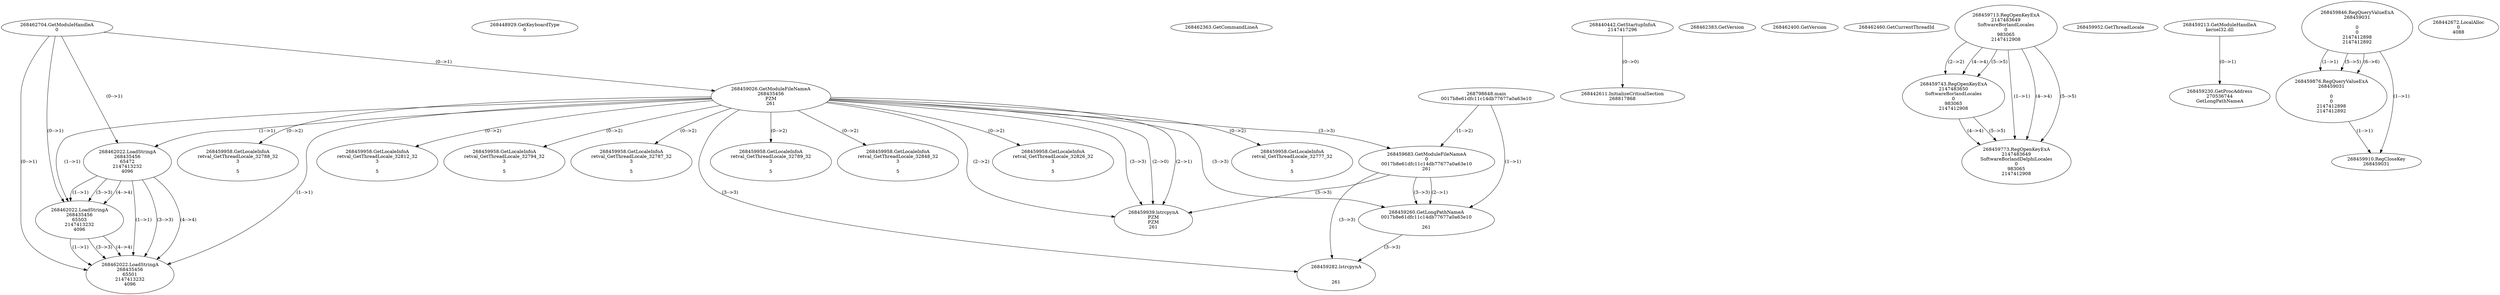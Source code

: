 // Global SCDG with merge call
digraph {
	0 [label="268798648.main
0017b8e61dfc11c14db77677a0a63e10"]
	1 [label="268462704.GetModuleHandleA
0"]
	2 [label="268448929.GetKeyboardType
0"]
	3 [label="268462363.GetCommandLineA
"]
	4 [label="268440442.GetStartupInfoA
2147417296"]
	5 [label="268462383.GetVersion
"]
	6 [label="268462400.GetVersion
"]
	7 [label="268462460.GetCurrentThreadId
"]
	8 [label="268459026.GetModuleFileNameA
268435456
PZM
261"]
	1 -> 8 [label="(0-->1)"]
	9 [label="268459683.GetModuleFileNameA
0
0017b8e61dfc11c14db77677a0a63e10
261"]
	0 -> 9 [label="(1-->2)"]
	8 -> 9 [label="(3-->3)"]
	10 [label="268459713.RegOpenKeyExA
2147483649
Software\Borland\Locales
0
983065
2147412908"]
	11 [label="268459743.RegOpenKeyExA
2147483650
Software\Borland\Locales
0
983065
2147412908"]
	10 -> 11 [label="(2-->2)"]
	10 -> 11 [label="(4-->4)"]
	10 -> 11 [label="(5-->5)"]
	12 [label="268459773.RegOpenKeyExA
2147483649
Software\Borland\Delphi\Locales
0
983065
2147412908"]
	10 -> 12 [label="(1-->1)"]
	10 -> 12 [label="(4-->4)"]
	11 -> 12 [label="(4-->4)"]
	10 -> 12 [label="(5-->5)"]
	11 -> 12 [label="(5-->5)"]
	13 [label="268459939.lstrcpynA
PZM
PZM
261"]
	8 -> 13 [label="(2-->1)"]
	8 -> 13 [label="(2-->2)"]
	8 -> 13 [label="(3-->3)"]
	9 -> 13 [label="(3-->3)"]
	8 -> 13 [label="(2-->0)"]
	14 [label="268459952.GetThreadLocale
"]
	15 [label="268459958.GetLocaleInfoA
retval_GetThreadLocale_32777_32
3

5"]
	8 -> 15 [label="(0-->2)"]
	16 [label="268462022.LoadStringA
268435456
65472
2147413232
4096"]
	1 -> 16 [label="(0-->1)"]
	8 -> 16 [label="(1-->1)"]
	17 [label="268462022.LoadStringA
268435456
65503
2147413232
4096"]
	1 -> 17 [label="(0-->1)"]
	8 -> 17 [label="(1-->1)"]
	16 -> 17 [label="(1-->1)"]
	16 -> 17 [label="(3-->3)"]
	16 -> 17 [label="(4-->4)"]
	18 [label="268459213.GetModuleHandleA
kernel32.dll"]
	19 [label="268459230.GetProcAddress
270536744
GetLongPathNameA"]
	18 -> 19 [label="(0-->1)"]
	20 [label="268459260.GetLongPathNameA
0017b8e61dfc11c14db77677a0a63e10

261"]
	0 -> 20 [label="(1-->1)"]
	9 -> 20 [label="(2-->1)"]
	8 -> 20 [label="(3-->3)"]
	9 -> 20 [label="(3-->3)"]
	21 [label="268459282.lstrcpynA


261"]
	8 -> 21 [label="(3-->3)"]
	9 -> 21 [label="(3-->3)"]
	20 -> 21 [label="(3-->3)"]
	22 [label="268459846.RegQueryValueExA
268459031

0
0
2147412898
2147412892"]
	23 [label="268459876.RegQueryValueExA
268459031

0
0
2147412898
2147412892"]
	22 -> 23 [label="(1-->1)"]
	22 -> 23 [label="(5-->5)"]
	22 -> 23 [label="(6-->6)"]
	24 [label="268459910.RegCloseKey
268459031"]
	22 -> 24 [label="(1-->1)"]
	23 -> 24 [label="(1-->1)"]
	25 [label="268459958.GetLocaleInfoA
retval_GetThreadLocale_32788_32
3

5"]
	8 -> 25 [label="(0-->2)"]
	26 [label="268462022.LoadStringA
268435456
65501
2147413232
4096"]
	1 -> 26 [label="(0-->1)"]
	8 -> 26 [label="(1-->1)"]
	16 -> 26 [label="(1-->1)"]
	17 -> 26 [label="(1-->1)"]
	16 -> 26 [label="(3-->3)"]
	17 -> 26 [label="(3-->3)"]
	16 -> 26 [label="(4-->4)"]
	17 -> 26 [label="(4-->4)"]
	27 [label="268442611.InitializeCriticalSection
268817868"]
	4 -> 27 [label="(0-->0)"]
	28 [label="268442672.LocalAlloc
0
4088"]
	29 [label="268459958.GetLocaleInfoA
retval_GetThreadLocale_32812_32
3

5"]
	8 -> 29 [label="(0-->2)"]
	30 [label="268459958.GetLocaleInfoA
retval_GetThreadLocale_32794_32
3

5"]
	8 -> 30 [label="(0-->2)"]
	31 [label="268459958.GetLocaleInfoA
retval_GetThreadLocale_32787_32
3

5"]
	8 -> 31 [label="(0-->2)"]
	32 [label="268459958.GetLocaleInfoA
retval_GetThreadLocale_32789_32
3

5"]
	8 -> 32 [label="(0-->2)"]
	33 [label="268459958.GetLocaleInfoA
retval_GetThreadLocale_32848_32
3

5"]
	8 -> 33 [label="(0-->2)"]
	34 [label="268459958.GetLocaleInfoA
retval_GetThreadLocale_32826_32
3

5"]
	8 -> 34 [label="(0-->2)"]
}
